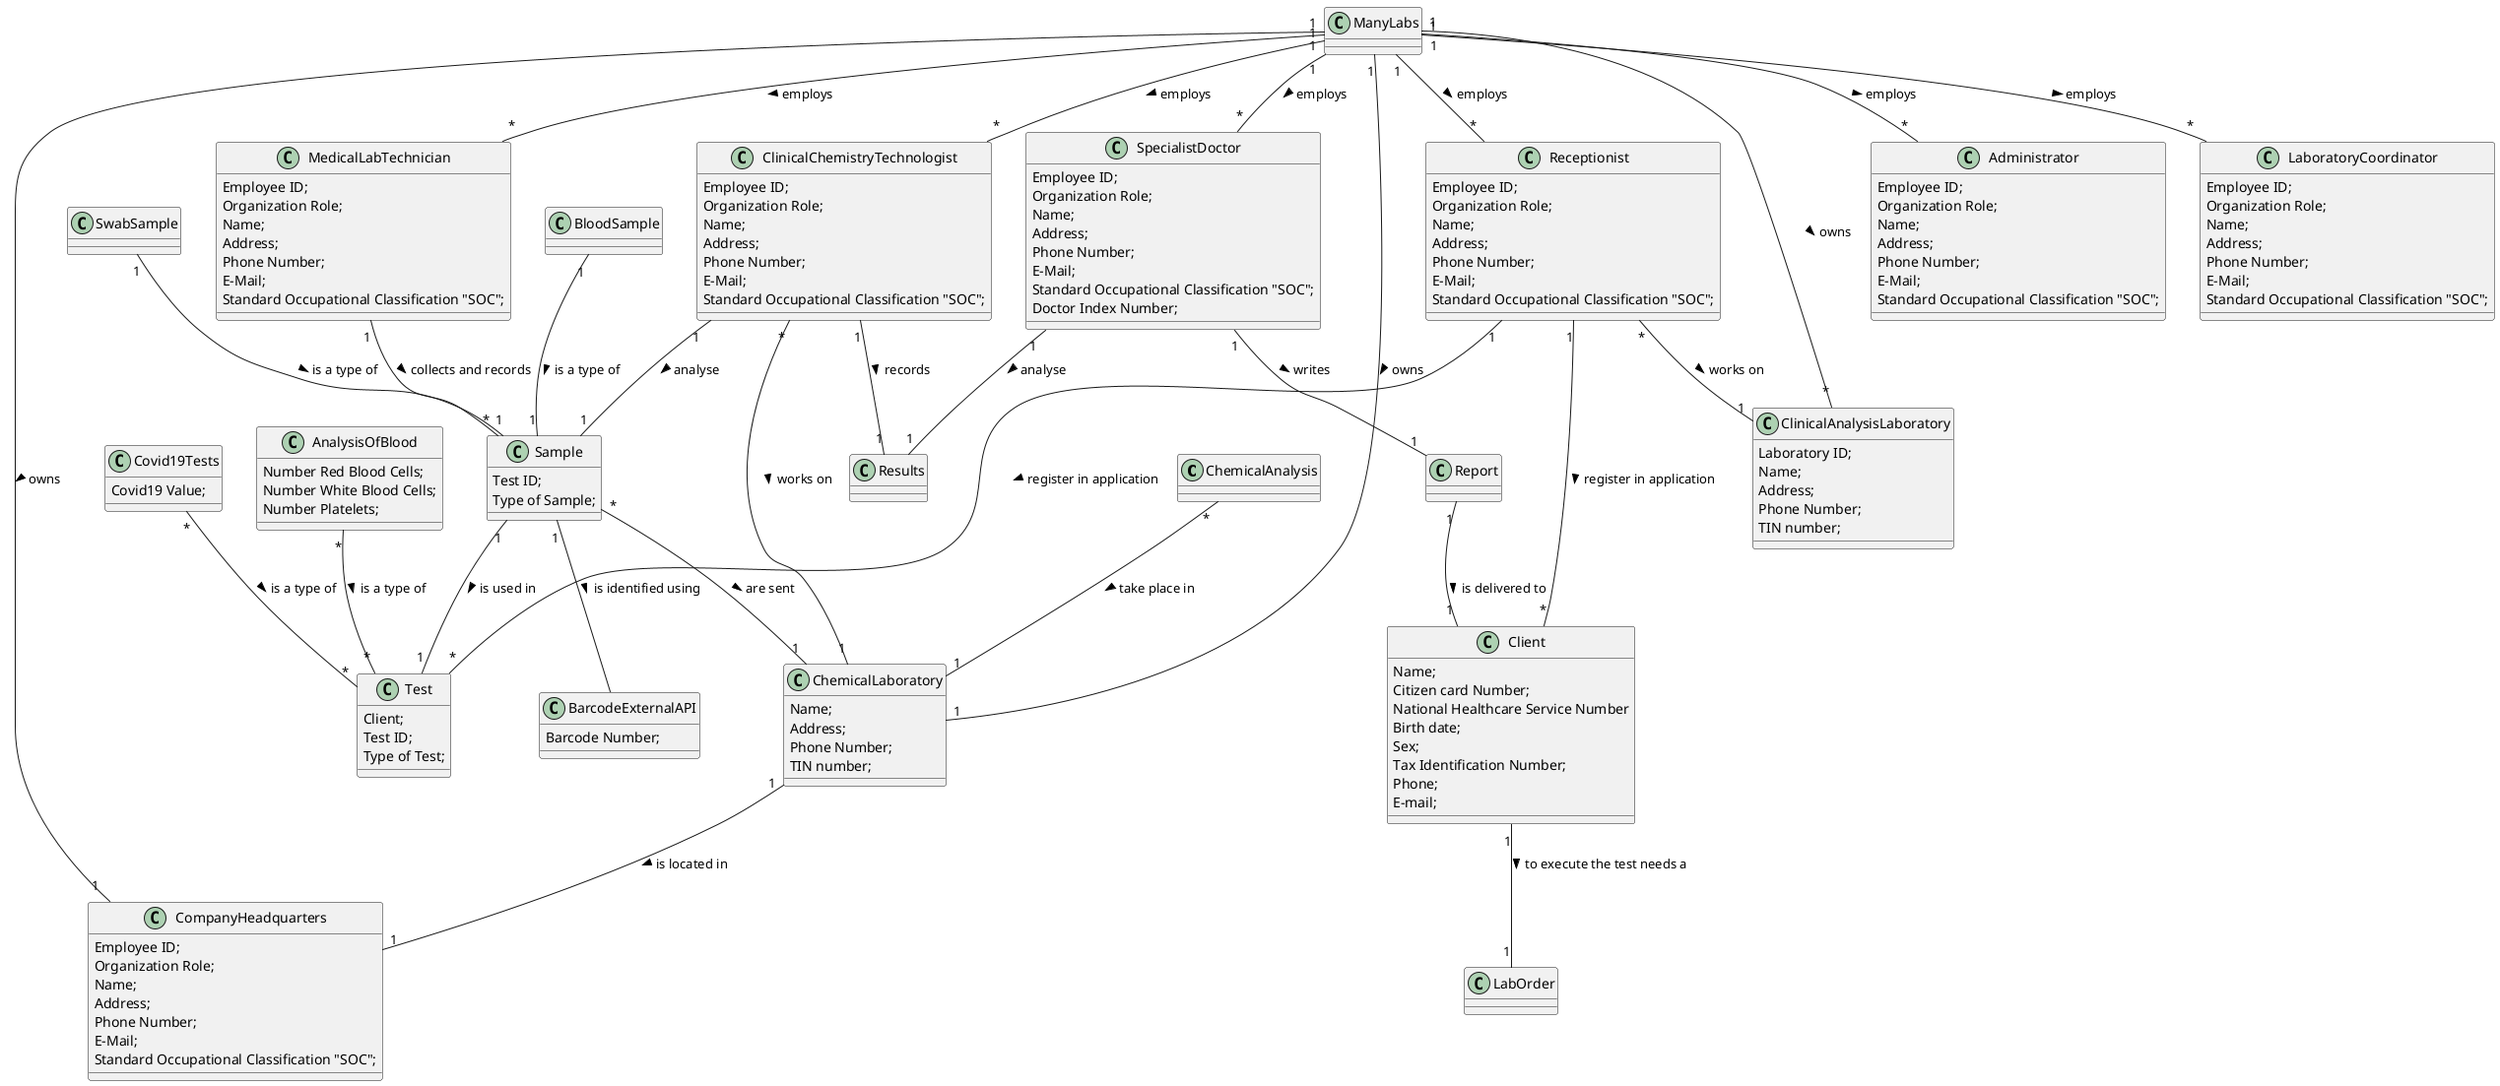 @startuml
'https://plantuml.com/class-diagram

class ChemicalAnalysis{
}
class Test{
Client;
Test ID;
Type of Test;
}
class Sample{
Test ID;
Type of Sample;
}
class Covid19Tests{
Covid19 Value;
}
class AnalysisOfBlood{
Number Red Blood Cells;
Number White Blood Cells;
Number Platelets;
}
class Client{
Name;
Citizen card Number;
National Healthcare Service Number
Birth date;
Sex;
Tax Identification Number;
Phone;
E-mail;
}
class Receptionist{
Employee ID;
Organization Role;
Name;
Address;
Phone Number;
E-Mail;
Standard Occupational Classification "SOC";
}
class MedicalLabTechnician{
Employee ID;
Organization Role;
Name;
Address;
Phone Number;
E-Mail;
Standard Occupational Classification "SOC";
}
class SpecialistDoctor{
Employee ID;
Organization Role;
Name;
Address;
Phone Number;
E-Mail;
Standard Occupational Classification "SOC";
Doctor Index Number;
}
class Administrator{
Employee ID;
Organization Role;
Name;
Address;
Phone Number;
E-Mail;
Standard Occupational Classification "SOC";
}
class ClinicalChemistryTechnologist{
Employee ID;
Organization Role;
Name;
Address;
Phone Number;
E-Mail;
Standard Occupational Classification "SOC";
}
class LaboratoryCoordinator{
Employee ID;
Organization Role;
Name;
Address;
Phone Number;
E-Mail;
Standard Occupational Classification "SOC";
}
class ClinicalAnalysisLaboratory{
Laboratory ID;
Name;
Address;
Phone Number;
TIN number;
}
class ChemicalLaboratory{
Name;
Address;
Phone Number;
TIN number;
}
class CompanyHeadquarters{
Employee ID;
Organization Role;
Name;
Address;
Phone Number;
E-Mail;
Standard Occupational Classification "SOC";
}
class ChemicalAnalysis{
}
class BloodSample{
}
class SwabSample{
}
class ManyLabs{
}
class BarcodeExternalAPI{
Barcode Number;
}
class LabOrder{
}
class Results{

}
class Report{
}


ManyLabs "1" -- "*" ClinicalAnalysisLaboratory: owns >
ManyLabs "1" -- "1" ChemicalLaboratory: owns >
ManyLabs "1" -- "1" CompanyHeadquarters: owns >
ManyLabs "1" -- "*" Receptionist: employs  >
ManyLabs "1" -- "*" MedicalLabTechnician: employs >
ManyLabs "1" -- "*" SpecialistDoctor: employs >
ManyLabs "1" -- "*" Administrator: employs >
ManyLabs "1" -- "*" ClinicalChemistryTechnologist: employs >
ManyLabs "1" -- "*" LaboratoryCoordinator: employs >
Client "1" -- "1" LabOrder: to execute the test needs a  >
BloodSample "1" -- "1" Sample: is a type of >
SwabSample "1" -- "1" Sample: is a type of >
ChemicalLaboratory "1" -- "1" CompanyHeadquarters: is located in >
Receptionist "*" -- "1" ClinicalAnalysisLaboratory: works on >
Receptionist "1" -- "*" Test: register in application >
Receptionist "1" -- "*" Client: register in application >
MedicalLabTechnician "1" -- "*" Sample: collects and records >
SpecialistDoctor "1" -- "1" Report: writes >
SpecialistDoctor "1" -- "1" Results: analyse >
Sample "*" -- "1" ChemicalLaboratory: are sent >
ClinicalChemistryTechnologist "1" -- "1" Sample : analyse >
ClinicalChemistryTechnologist "1" -- "1" Results : records >
ClinicalChemistryTechnologist "*" -- "1" ChemicalLaboratory : works on >
AnalysisOfBlood "*" -- "*" Test : is a type of >
Covid19Tests "*" -- "*" Test : is a type of >
Sample "1" -- "1" Test : is used in >
Report "1" -- "1" Client : is delivered to >
ChemicalAnalysis "*" -- "1" ChemicalLaboratory : take place in >
Sample "1" -- BarcodeExternalAPI : is identified using >

@enduml
